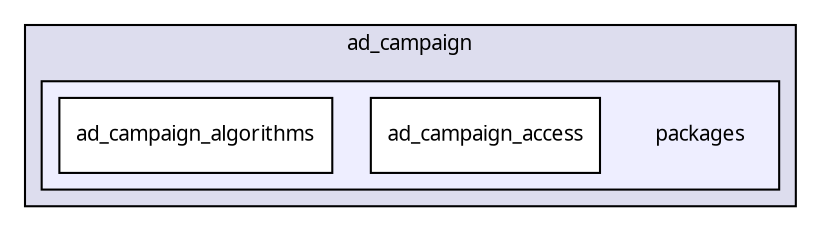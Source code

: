 digraph "packages/ad/packages/ad_campaign/packages/" {
  compound=true
  node [ fontsize="10", fontname="FreeSans.ttf"];
  edge [ labelfontsize="10", labelfontname="FreeSans.ttf"];
  subgraph clusterdir_ad41bc79d6fdb56aa1c136b44be2f197 {
    graph [ bgcolor="#ddddee", pencolor="black", label="ad_campaign" fontname="FreeSans.ttf", fontsize="10", URL="dir_ad41bc79d6fdb56aa1c136b44be2f197.html"]
  subgraph clusterdir_9ac40cd1f0b9e5e6493c293eb817ce65 {
    graph [ bgcolor="#eeeeff", pencolor="black", label="" URL="dir_9ac40cd1f0b9e5e6493c293eb817ce65.html"];
    dir_9ac40cd1f0b9e5e6493c293eb817ce65 [shape=plaintext label="packages"];
    dir_3848d7282f6c72f9d7728306147243fa [shape=box label="ad_campaign_access" color="black" fillcolor="white" style="filled" URL="dir_3848d7282f6c72f9d7728306147243fa.html"];
    dir_03cac799884ccc312a76bb5ac5e39e85 [shape=box label="ad_campaign_algorithms" color="black" fillcolor="white" style="filled" URL="dir_03cac799884ccc312a76bb5ac5e39e85.html"];
  }
  }
}
